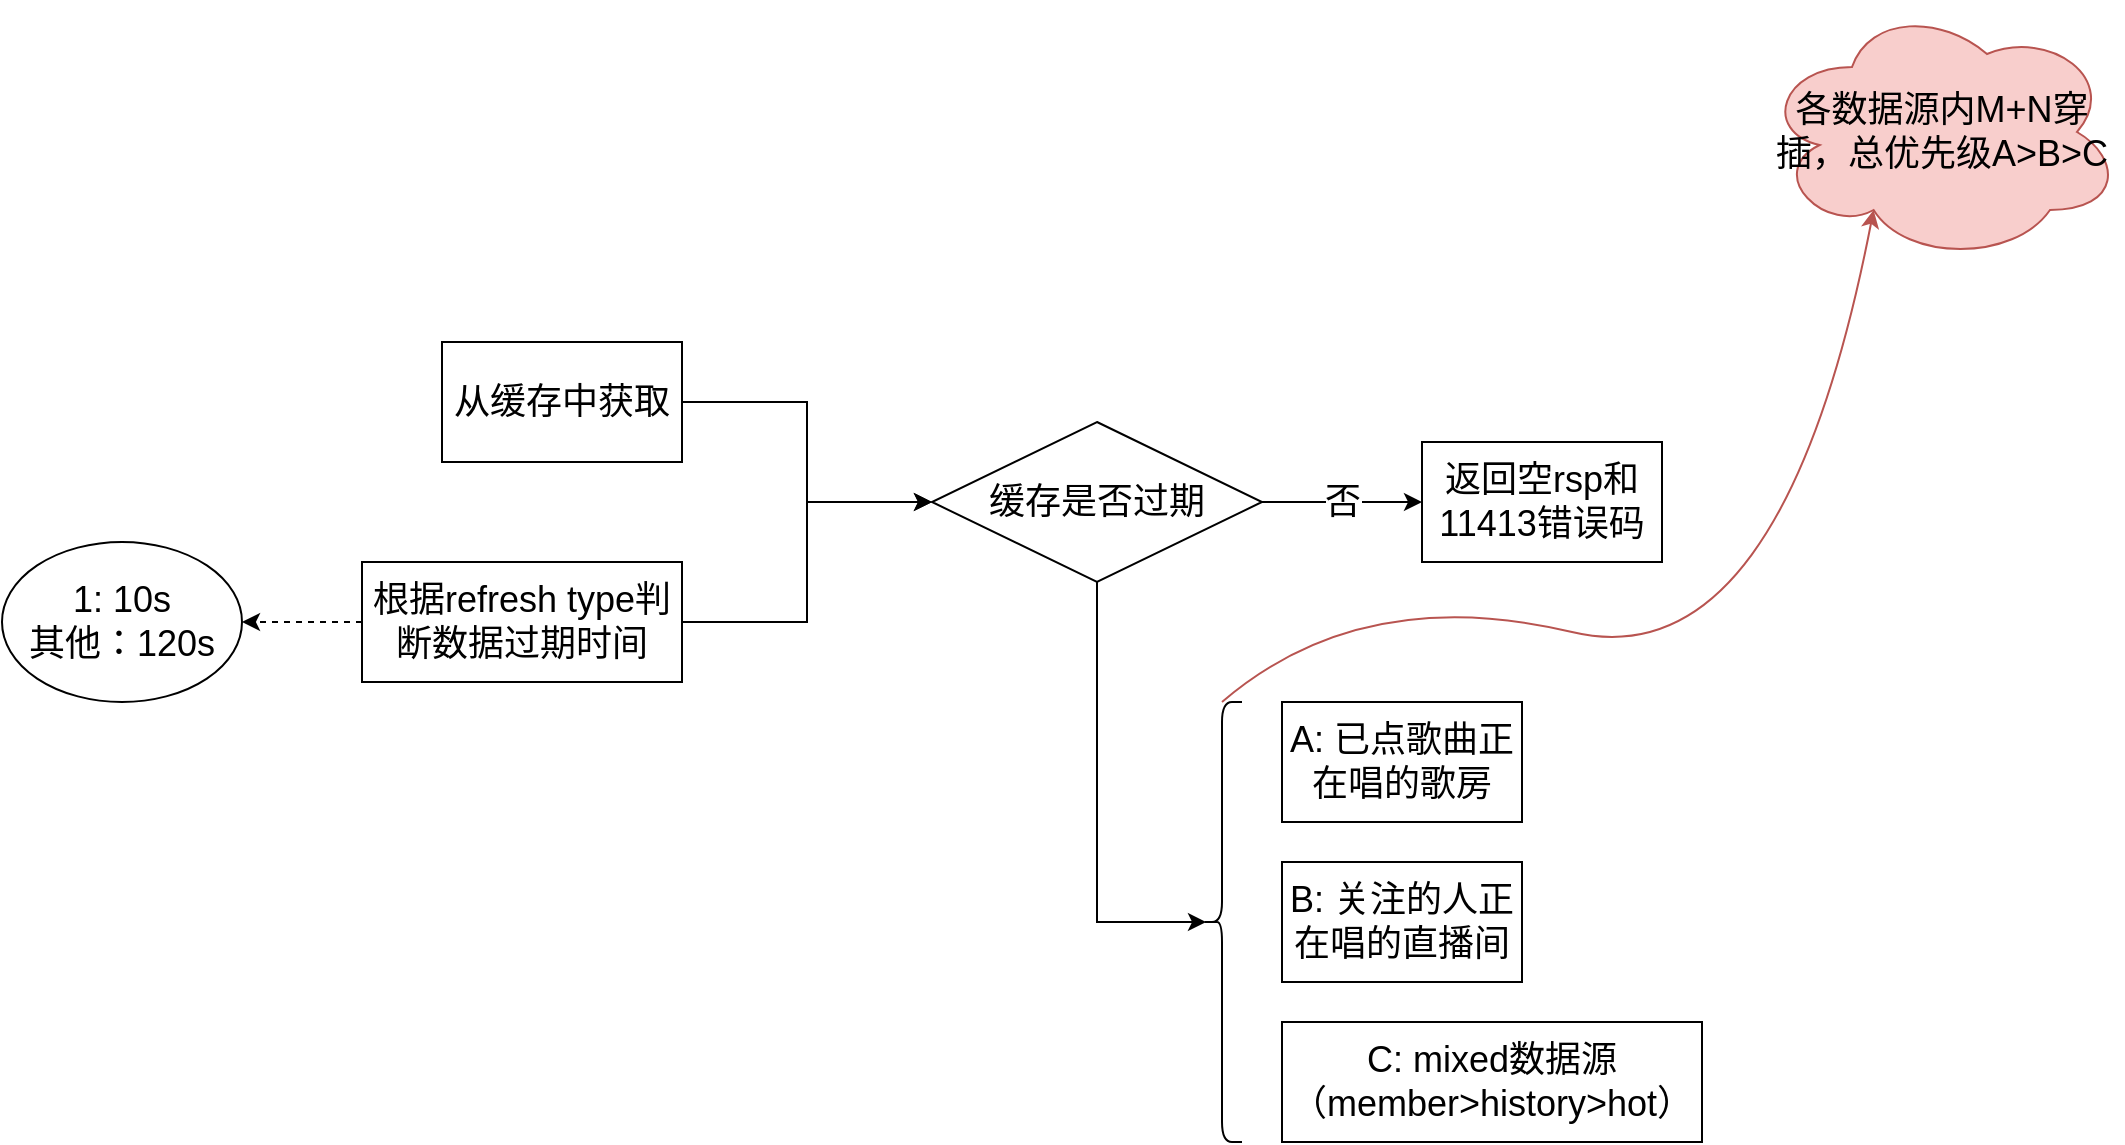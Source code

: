 <mxfile version="20.5.3" type="github">
  <diagram id="Rr7UaAeVeG6RVnHLHCyp" name="Page-1">
    <mxGraphModel dx="2084" dy="1894" grid="1" gridSize="10" guides="1" tooltips="1" connect="1" arrows="1" fold="1" page="1" pageScale="1" pageWidth="850" pageHeight="1100" math="0" shadow="0">
      <root>
        <mxCell id="0" />
        <mxCell id="1" parent="0" />
        <mxCell id="OXf7bL4sMk8lbjEEoocj-6" style="edgeStyle=orthogonalEdgeStyle;rounded=0;orthogonalLoop=1;jettySize=auto;html=1;exitX=1;exitY=0.5;exitDx=0;exitDy=0;entryX=0;entryY=0.5;entryDx=0;entryDy=0;fontSize=18;" edge="1" parent="1" source="OXf7bL4sMk8lbjEEoocj-1" target="OXf7bL4sMk8lbjEEoocj-5">
          <mxGeometry relative="1" as="geometry" />
        </mxCell>
        <mxCell id="OXf7bL4sMk8lbjEEoocj-1" value="&lt;font style=&quot;font-size: 18px;&quot;&gt;从缓存中获取&lt;/font&gt;" style="rounded=0;whiteSpace=wrap;html=1;" vertex="1" parent="1">
          <mxGeometry x="100" y="150" width="120" height="60" as="geometry" />
        </mxCell>
        <mxCell id="OXf7bL4sMk8lbjEEoocj-4" value="" style="edgeStyle=orthogonalEdgeStyle;rounded=0;orthogonalLoop=1;jettySize=auto;html=1;fontSize=18;dashed=1;entryX=1;entryY=0.5;entryDx=0;entryDy=0;" edge="1" parent="1" source="OXf7bL4sMk8lbjEEoocj-2" target="OXf7bL4sMk8lbjEEoocj-12">
          <mxGeometry relative="1" as="geometry">
            <mxPoint y="290" as="targetPoint" />
          </mxGeometry>
        </mxCell>
        <mxCell id="OXf7bL4sMk8lbjEEoocj-9" style="edgeStyle=orthogonalEdgeStyle;rounded=0;orthogonalLoop=1;jettySize=auto;html=1;exitX=1;exitY=0.5;exitDx=0;exitDy=0;entryX=0;entryY=0.5;entryDx=0;entryDy=0;fontSize=18;" edge="1" parent="1" source="OXf7bL4sMk8lbjEEoocj-2" target="OXf7bL4sMk8lbjEEoocj-5">
          <mxGeometry relative="1" as="geometry" />
        </mxCell>
        <mxCell id="OXf7bL4sMk8lbjEEoocj-2" value="&lt;font style=&quot;font-size: 18px;&quot;&gt;根据refresh type判断数据过期时间&lt;/font&gt;" style="rounded=0;whiteSpace=wrap;html=1;" vertex="1" parent="1">
          <mxGeometry x="60" y="260" width="160" height="60" as="geometry" />
        </mxCell>
        <mxCell id="OXf7bL4sMk8lbjEEoocj-11" value="否" style="edgeStyle=orthogonalEdgeStyle;rounded=0;orthogonalLoop=1;jettySize=auto;html=1;exitX=1;exitY=0.5;exitDx=0;exitDy=0;entryX=0;entryY=0.5;entryDx=0;entryDy=0;fontSize=18;" edge="1" parent="1" source="OXf7bL4sMk8lbjEEoocj-5" target="OXf7bL4sMk8lbjEEoocj-10">
          <mxGeometry relative="1" as="geometry" />
        </mxCell>
        <mxCell id="OXf7bL4sMk8lbjEEoocj-21" style="edgeStyle=orthogonalEdgeStyle;rounded=0;orthogonalLoop=1;jettySize=auto;html=1;exitX=0.5;exitY=1;exitDx=0;exitDy=0;entryX=0.1;entryY=0.5;entryDx=0;entryDy=0;entryPerimeter=0;fontSize=18;" edge="1" parent="1" source="OXf7bL4sMk8lbjEEoocj-5" target="OXf7bL4sMk8lbjEEoocj-16">
          <mxGeometry relative="1" as="geometry">
            <Array as="points">
              <mxPoint x="428" y="440" />
            </Array>
          </mxGeometry>
        </mxCell>
        <mxCell id="OXf7bL4sMk8lbjEEoocj-5" value="缓存是否过期" style="rhombus;whiteSpace=wrap;html=1;fontSize=18;" vertex="1" parent="1">
          <mxGeometry x="345" y="190" width="165" height="80" as="geometry" />
        </mxCell>
        <mxCell id="OXf7bL4sMk8lbjEEoocj-10" value="&lt;font style=&quot;font-size: 18px;&quot;&gt;返回空rsp和11413错误码&lt;/font&gt;" style="rounded=0;whiteSpace=wrap;html=1;" vertex="1" parent="1">
          <mxGeometry x="590" y="200" width="120" height="60" as="geometry" />
        </mxCell>
        <mxCell id="OXf7bL4sMk8lbjEEoocj-12" value="1: 10s&lt;br&gt;其他：120s" style="ellipse;whiteSpace=wrap;html=1;fontSize=18;" vertex="1" parent="1">
          <mxGeometry x="-120" y="250" width="120" height="80" as="geometry" />
        </mxCell>
        <mxCell id="OXf7bL4sMk8lbjEEoocj-16" value="" style="shape=curlyBracket;whiteSpace=wrap;html=1;rounded=1;labelPosition=left;verticalLabelPosition=middle;align=right;verticalAlign=middle;fontSize=18;" vertex="1" parent="1">
          <mxGeometry x="480" y="330" width="20" height="220" as="geometry" />
        </mxCell>
        <mxCell id="OXf7bL4sMk8lbjEEoocj-17" value="&lt;span style=&quot;font-size: 18px;&quot;&gt;A: 已点歌曲正在唱的歌房&lt;/span&gt;" style="rounded=0;whiteSpace=wrap;html=1;" vertex="1" parent="1">
          <mxGeometry x="520" y="330" width="120" height="60" as="geometry" />
        </mxCell>
        <mxCell id="OXf7bL4sMk8lbjEEoocj-18" value="&lt;span style=&quot;font-size: 18px;&quot;&gt;B: 关注的人正在唱的直播间&lt;/span&gt;" style="rounded=0;whiteSpace=wrap;html=1;" vertex="1" parent="1">
          <mxGeometry x="520" y="410" width="120" height="60" as="geometry" />
        </mxCell>
        <mxCell id="OXf7bL4sMk8lbjEEoocj-20" value="&lt;span style=&quot;font-size: 18px;&quot;&gt;C: mixed数据源（member&amp;gt;history&amp;gt;hot）&lt;/span&gt;" style="rounded=0;whiteSpace=wrap;html=1;" vertex="1" parent="1">
          <mxGeometry x="520" y="490" width="210" height="60" as="geometry" />
        </mxCell>
        <mxCell id="OXf7bL4sMk8lbjEEoocj-22" value="各数据源内M+N穿插，总优先级A&amp;gt;B&amp;gt;C" style="ellipse;shape=cloud;whiteSpace=wrap;html=1;fontSize=18;fillColor=#f8cecc;strokeColor=#b85450;" vertex="1" parent="1">
          <mxGeometry x="760" y="-20" width="180" height="130" as="geometry" />
        </mxCell>
        <mxCell id="OXf7bL4sMk8lbjEEoocj-23" value="" style="curved=1;endArrow=classic;html=1;rounded=0;fontSize=18;exitX=0.5;exitY=0;exitDx=0;exitDy=0;entryX=0.31;entryY=0.8;entryDx=0;entryDy=0;entryPerimeter=0;fillColor=#f8cecc;strokeColor=#b85450;" edge="1" parent="1" source="OXf7bL4sMk8lbjEEoocj-16" target="OXf7bL4sMk8lbjEEoocj-22">
          <mxGeometry width="50" height="50" relative="1" as="geometry">
            <mxPoint x="510" y="270" as="sourcePoint" />
            <mxPoint x="560" y="220" as="targetPoint" />
            <Array as="points">
              <mxPoint x="560" y="270" />
              <mxPoint x="770" y="320" />
            </Array>
          </mxGeometry>
        </mxCell>
      </root>
    </mxGraphModel>
  </diagram>
</mxfile>
